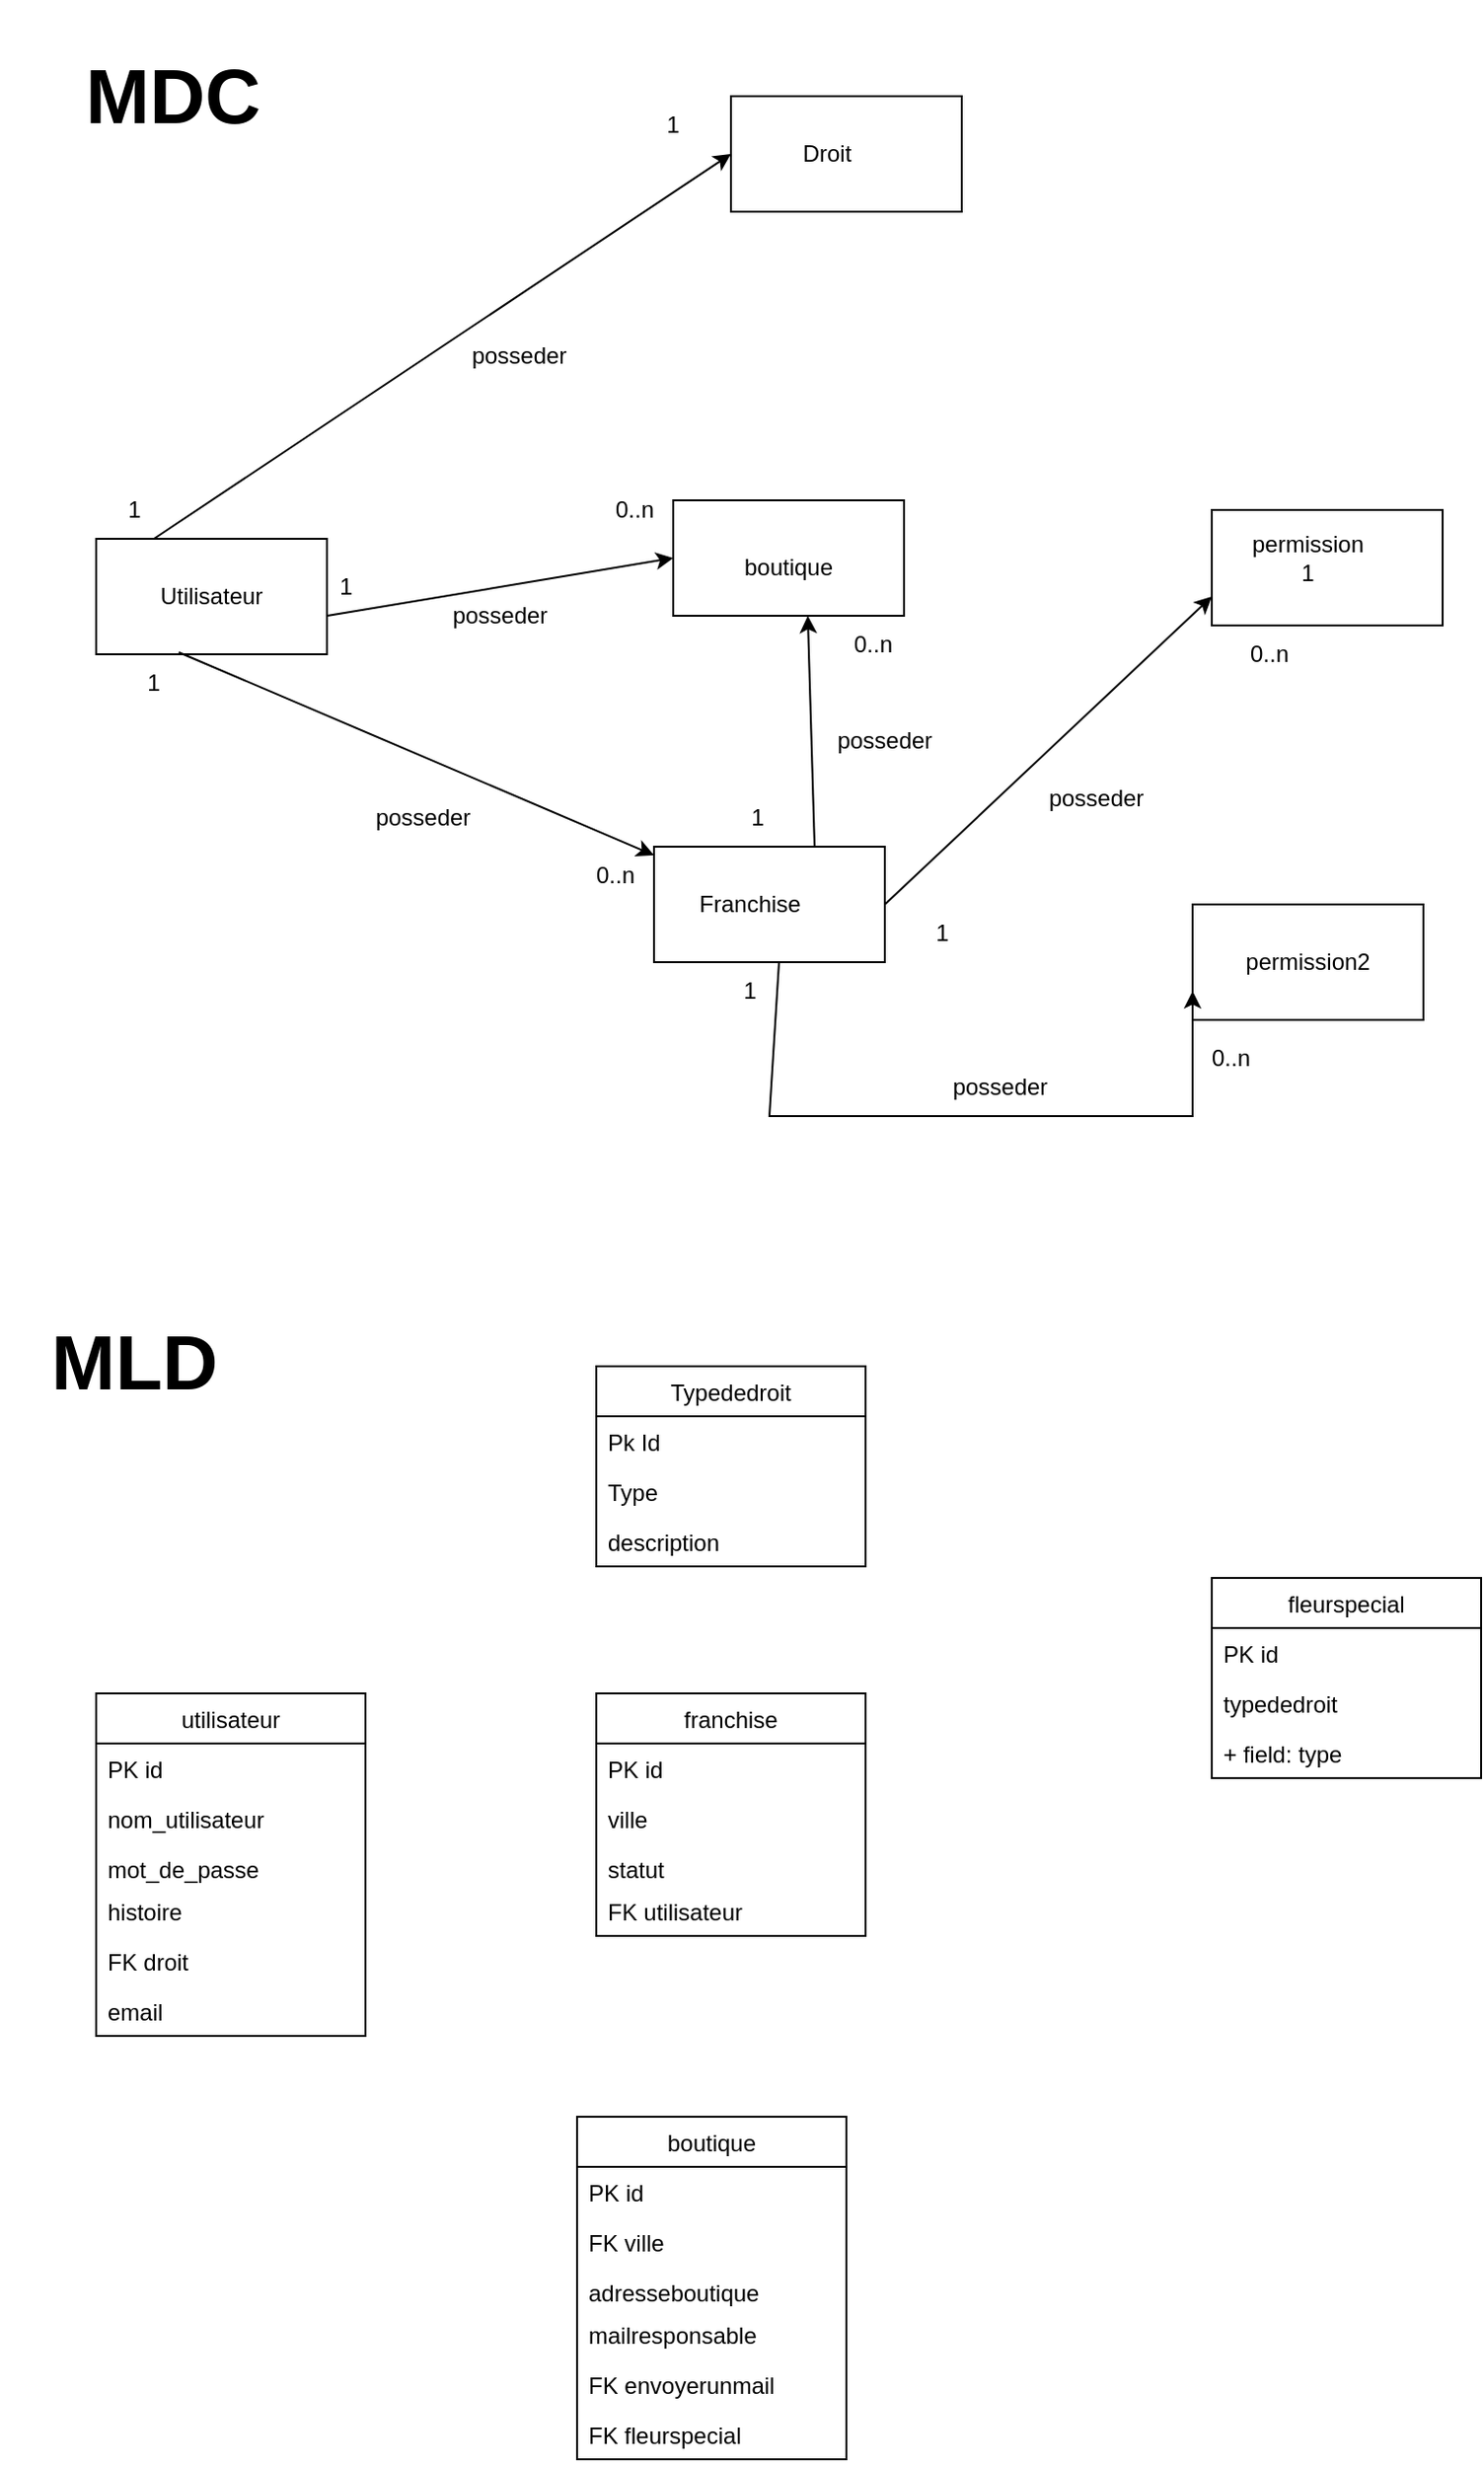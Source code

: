 <mxfile version="20.5.3" type="github">
  <diagram id="Sw3mhCS9h2yx5RLMBXyJ" name="Page-1">
    <mxGraphModel dx="1422" dy="698" grid="1" gridSize="10" guides="1" tooltips="1" connect="1" arrows="1" fold="1" page="1" pageScale="1" pageWidth="827" pageHeight="1169" math="0" shadow="0">
      <root>
        <mxCell id="0" />
        <mxCell id="1" parent="0" />
        <mxCell id="VseJZ_8Z9ylXVYze1xw6-1" value="" style="rounded=0;whiteSpace=wrap;html=1;" parent="1" vertex="1">
          <mxGeometry x="400" y="70" width="120" height="60" as="geometry" />
        </mxCell>
        <mxCell id="VseJZ_8Z9ylXVYze1xw6-2" value="Droit" style="text;html=1;strokeColor=none;fillColor=none;align=center;verticalAlign=middle;whiteSpace=wrap;rounded=0;" parent="1" vertex="1">
          <mxGeometry x="420" y="85" width="60" height="30" as="geometry" />
        </mxCell>
        <mxCell id="RIB7GfQ4DYZYRP1JDscV-1" value="" style="rounded=0;whiteSpace=wrap;html=1;" parent="1" vertex="1">
          <mxGeometry x="70" y="300" width="120" height="60" as="geometry" />
        </mxCell>
        <mxCell id="RIB7GfQ4DYZYRP1JDscV-2" value="" style="rounded=0;whiteSpace=wrap;html=1;" parent="1" vertex="1">
          <mxGeometry x="370" y="280" width="120" height="60" as="geometry" />
        </mxCell>
        <mxCell id="RIB7GfQ4DYZYRP1JDscV-3" value="" style="rounded=0;whiteSpace=wrap;html=1;" parent="1" vertex="1">
          <mxGeometry x="360" y="460" width="120" height="60" as="geometry" />
        </mxCell>
        <mxCell id="RIB7GfQ4DYZYRP1JDscV-4" value="" style="rounded=0;whiteSpace=wrap;html=1;" parent="1" vertex="1">
          <mxGeometry x="650" y="285" width="120" height="60" as="geometry" />
        </mxCell>
        <mxCell id="RIB7GfQ4DYZYRP1JDscV-5" value="Utilisateur" style="text;html=1;strokeColor=none;fillColor=none;align=center;verticalAlign=middle;whiteSpace=wrap;rounded=0;" parent="1" vertex="1">
          <mxGeometry x="100" y="315" width="60" height="30" as="geometry" />
        </mxCell>
        <mxCell id="RIB7GfQ4DYZYRP1JDscV-6" value="boutique" style="text;html=1;strokeColor=none;fillColor=none;align=center;verticalAlign=middle;whiteSpace=wrap;rounded=0;" parent="1" vertex="1">
          <mxGeometry x="400" y="300" width="60" height="30" as="geometry" />
        </mxCell>
        <mxCell id="RIB7GfQ4DYZYRP1JDscV-7" value="Franchise" style="text;html=1;strokeColor=none;fillColor=none;align=center;verticalAlign=middle;whiteSpace=wrap;rounded=0;" parent="1" vertex="1">
          <mxGeometry x="380" y="475" width="60" height="30" as="geometry" />
        </mxCell>
        <mxCell id="RIB7GfQ4DYZYRP1JDscV-8" value="permission 1" style="text;html=1;strokeColor=none;fillColor=none;align=center;verticalAlign=middle;whiteSpace=wrap;rounded=0;" parent="1" vertex="1">
          <mxGeometry x="670" y="295" width="60" height="30" as="geometry" />
        </mxCell>
        <mxCell id="RIB7GfQ4DYZYRP1JDscV-10" value="" style="endArrow=classic;html=1;rounded=0;entryX=0;entryY=0.5;entryDx=0;entryDy=0;" parent="1" target="VseJZ_8Z9ylXVYze1xw6-1" edge="1">
          <mxGeometry width="50" height="50" relative="1" as="geometry">
            <mxPoint x="100" y="300" as="sourcePoint" />
            <mxPoint x="150" y="250" as="targetPoint" />
          </mxGeometry>
        </mxCell>
        <mxCell id="RIB7GfQ4DYZYRP1JDscV-11" value="" style="endArrow=classic;html=1;rounded=0;entryX=0;entryY=0.5;entryDx=0;entryDy=0;" parent="1" target="RIB7GfQ4DYZYRP1JDscV-2" edge="1">
          <mxGeometry width="50" height="50" relative="1" as="geometry">
            <mxPoint x="190" y="340" as="sourcePoint" />
            <mxPoint x="360" y="340" as="targetPoint" />
            <Array as="points">
              <mxPoint x="190" y="340" />
            </Array>
          </mxGeometry>
        </mxCell>
        <mxCell id="RIB7GfQ4DYZYRP1JDscV-12" value="" style="endArrow=classic;html=1;rounded=0;exitX=0.358;exitY=0.983;exitDx=0;exitDy=0;exitPerimeter=0;" parent="1" source="RIB7GfQ4DYZYRP1JDscV-1" target="RIB7GfQ4DYZYRP1JDscV-3" edge="1">
          <mxGeometry width="50" height="50" relative="1" as="geometry">
            <mxPoint x="390" y="390" as="sourcePoint" />
            <mxPoint x="440" y="340" as="targetPoint" />
          </mxGeometry>
        </mxCell>
        <mxCell id="RIB7GfQ4DYZYRP1JDscV-13" value="" style="endArrow=classic;html=1;rounded=0;entryX=0.583;entryY=1;entryDx=0;entryDy=0;exitX=1;exitY=1;exitDx=0;exitDy=0;entryPerimeter=0;" parent="1" source="RIB7GfQ4DYZYRP1JDscV-24" target="RIB7GfQ4DYZYRP1JDscV-2" edge="1">
          <mxGeometry width="50" height="50" relative="1" as="geometry">
            <mxPoint x="390" y="390" as="sourcePoint" />
            <mxPoint x="440" y="340" as="targetPoint" />
          </mxGeometry>
        </mxCell>
        <mxCell id="RIB7GfQ4DYZYRP1JDscV-15" value="posseder" style="text;html=1;strokeColor=none;fillColor=none;align=center;verticalAlign=middle;whiteSpace=wrap;rounded=0;" parent="1" vertex="1">
          <mxGeometry x="260" y="190" width="60" height="30" as="geometry" />
        </mxCell>
        <mxCell id="RIB7GfQ4DYZYRP1JDscV-16" value="posseder" style="text;html=1;strokeColor=none;fillColor=none;align=center;verticalAlign=middle;whiteSpace=wrap;rounded=0;" parent="1" vertex="1">
          <mxGeometry x="250" y="325" width="60" height="30" as="geometry" />
        </mxCell>
        <mxCell id="RIB7GfQ4DYZYRP1JDscV-17" value="posseder" style="text;html=1;strokeColor=none;fillColor=none;align=center;verticalAlign=middle;whiteSpace=wrap;rounded=0;" parent="1" vertex="1">
          <mxGeometry x="210" y="430" width="60" height="30" as="geometry" />
        </mxCell>
        <mxCell id="RIB7GfQ4DYZYRP1JDscV-18" value="posseder" style="text;html=1;strokeColor=none;fillColor=none;align=center;verticalAlign=middle;whiteSpace=wrap;rounded=0;" parent="1" vertex="1">
          <mxGeometry x="560" y="420" width="60" height="30" as="geometry" />
        </mxCell>
        <mxCell id="RIB7GfQ4DYZYRP1JDscV-19" value="" style="endArrow=classic;html=1;rounded=0;entryX=0;entryY=0.75;entryDx=0;entryDy=0;" parent="1" target="RIB7GfQ4DYZYRP1JDscV-4" edge="1">
          <mxGeometry width="50" height="50" relative="1" as="geometry">
            <mxPoint x="480" y="490" as="sourcePoint" />
            <mxPoint x="530" y="440" as="targetPoint" />
          </mxGeometry>
        </mxCell>
        <mxCell id="RIB7GfQ4DYZYRP1JDscV-20" value="posseder" style="text;html=1;strokeColor=none;fillColor=none;align=center;verticalAlign=middle;whiteSpace=wrap;rounded=0;" parent="1" vertex="1">
          <mxGeometry x="450" y="390" width="60" height="30" as="geometry" />
        </mxCell>
        <mxCell id="RIB7GfQ4DYZYRP1JDscV-21" value="0..n" style="text;html=1;strokeColor=none;fillColor=none;align=center;verticalAlign=middle;whiteSpace=wrap;rounded=0;" parent="1" vertex="1">
          <mxGeometry x="310" y="460" width="60" height="30" as="geometry" />
        </mxCell>
        <mxCell id="RIB7GfQ4DYZYRP1JDscV-22" value="0..n" style="text;html=1;strokeColor=none;fillColor=none;align=center;verticalAlign=middle;whiteSpace=wrap;rounded=0;" parent="1" vertex="1">
          <mxGeometry x="320" y="270" width="60" height="30" as="geometry" />
        </mxCell>
        <mxCell id="RIB7GfQ4DYZYRP1JDscV-23" value="0..n" style="text;html=1;strokeColor=none;fillColor=none;align=center;verticalAlign=middle;whiteSpace=wrap;rounded=0;" parent="1" vertex="1">
          <mxGeometry x="650" y="345" width="60" height="30" as="geometry" />
        </mxCell>
        <mxCell id="RIB7GfQ4DYZYRP1JDscV-24" value="1" style="text;html=1;strokeColor=none;fillColor=none;align=center;verticalAlign=middle;whiteSpace=wrap;rounded=0;" parent="1" vertex="1">
          <mxGeometry x="383.5" y="430" width="60" height="30" as="geometry" />
        </mxCell>
        <mxCell id="RIB7GfQ4DYZYRP1JDscV-25" value="1" style="text;html=1;strokeColor=none;fillColor=none;align=center;verticalAlign=middle;whiteSpace=wrap;rounded=0;" parent="1" vertex="1">
          <mxGeometry x="480" y="490" width="60" height="30" as="geometry" />
        </mxCell>
        <mxCell id="RIB7GfQ4DYZYRP1JDscV-26" value="0..n" style="text;html=1;strokeColor=none;fillColor=none;align=center;verticalAlign=middle;whiteSpace=wrap;rounded=0;" parent="1" vertex="1">
          <mxGeometry x="443.5" y="340" width="60" height="30" as="geometry" />
        </mxCell>
        <mxCell id="RIB7GfQ4DYZYRP1JDscV-27" value="1" style="text;html=1;strokeColor=none;fillColor=none;align=center;verticalAlign=middle;whiteSpace=wrap;rounded=0;" parent="1" vertex="1">
          <mxGeometry x="70" y="360" width="60" height="30" as="geometry" />
        </mxCell>
        <mxCell id="RIB7GfQ4DYZYRP1JDscV-28" value="1" style="text;html=1;strokeColor=none;fillColor=none;align=center;verticalAlign=middle;whiteSpace=wrap;rounded=0;" parent="1" vertex="1">
          <mxGeometry x="170" y="310" width="60" height="30" as="geometry" />
        </mxCell>
        <mxCell id="RIB7GfQ4DYZYRP1JDscV-29" value="1" style="text;html=1;strokeColor=none;fillColor=none;align=center;verticalAlign=middle;whiteSpace=wrap;rounded=0;" parent="1" vertex="1">
          <mxGeometry x="60" y="270" width="60" height="30" as="geometry" />
        </mxCell>
        <mxCell id="RIB7GfQ4DYZYRP1JDscV-30" value="1" style="text;html=1;strokeColor=none;fillColor=none;align=center;verticalAlign=middle;whiteSpace=wrap;rounded=0;" parent="1" vertex="1">
          <mxGeometry x="340" y="70" width="60" height="30" as="geometry" />
        </mxCell>
        <mxCell id="l4ryFptSZQTTTeuEgAMb-1" value="MDC" style="text;align=center;fontStyle=1;verticalAlign=middle;spacingLeft=3;spacingRight=3;strokeColor=none;rotatable=0;points=[[0,0.5],[1,0.5]];portConstraint=eastwest;fontSize=40;" vertex="1" parent="1">
          <mxGeometry x="20" y="20" width="180" height="90" as="geometry" />
        </mxCell>
        <mxCell id="l4ryFptSZQTTTeuEgAMb-2" value="MLD" style="text;align=center;fontStyle=1;verticalAlign=middle;spacingLeft=3;spacingRight=3;strokeColor=none;rotatable=0;points=[[0,0.5],[1,0.5]];portConstraint=eastwest;fontSize=40;" vertex="1" parent="1">
          <mxGeometry x="50" y="710" width="80" height="26" as="geometry" />
        </mxCell>
        <mxCell id="l4ryFptSZQTTTeuEgAMb-7" value="Typededroit" style="swimlane;fontStyle=0;childLayout=stackLayout;horizontal=1;startSize=26;fillColor=none;horizontalStack=0;resizeParent=1;resizeParentMax=0;resizeLast=0;collapsible=1;marginBottom=0;fontSize=12;" vertex="1" parent="1">
          <mxGeometry x="330" y="730" width="140" height="104" as="geometry" />
        </mxCell>
        <mxCell id="l4ryFptSZQTTTeuEgAMb-8" value="Pk Id" style="text;strokeColor=none;fillColor=none;align=left;verticalAlign=top;spacingLeft=4;spacingRight=4;overflow=hidden;rotatable=0;points=[[0,0.5],[1,0.5]];portConstraint=eastwest;fontSize=12;" vertex="1" parent="l4ryFptSZQTTTeuEgAMb-7">
          <mxGeometry y="26" width="140" height="26" as="geometry" />
        </mxCell>
        <mxCell id="l4ryFptSZQTTTeuEgAMb-9" value="Type" style="text;strokeColor=none;fillColor=none;align=left;verticalAlign=top;spacingLeft=4;spacingRight=4;overflow=hidden;rotatable=0;points=[[0,0.5],[1,0.5]];portConstraint=eastwest;fontSize=12;" vertex="1" parent="l4ryFptSZQTTTeuEgAMb-7">
          <mxGeometry y="52" width="140" height="26" as="geometry" />
        </mxCell>
        <mxCell id="l4ryFptSZQTTTeuEgAMb-10" value="description" style="text;strokeColor=none;fillColor=none;align=left;verticalAlign=top;spacingLeft=4;spacingRight=4;overflow=hidden;rotatable=0;points=[[0,0.5],[1,0.5]];portConstraint=eastwest;fontSize=12;" vertex="1" parent="l4ryFptSZQTTTeuEgAMb-7">
          <mxGeometry y="78" width="140" height="26" as="geometry" />
        </mxCell>
        <mxCell id="l4ryFptSZQTTTeuEgAMb-12" value="utilisateur" style="swimlane;fontStyle=0;childLayout=stackLayout;horizontal=1;startSize=26;fillColor=none;horizontalStack=0;resizeParent=1;resizeParentMax=0;resizeLast=0;collapsible=1;marginBottom=0;fontSize=12;" vertex="1" parent="1">
          <mxGeometry x="70" y="900" width="140" height="178" as="geometry" />
        </mxCell>
        <mxCell id="l4ryFptSZQTTTeuEgAMb-13" value="PK id" style="text;strokeColor=none;fillColor=none;align=left;verticalAlign=top;spacingLeft=4;spacingRight=4;overflow=hidden;rotatable=0;points=[[0,0.5],[1,0.5]];portConstraint=eastwest;fontSize=12;" vertex="1" parent="l4ryFptSZQTTTeuEgAMb-12">
          <mxGeometry y="26" width="140" height="26" as="geometry" />
        </mxCell>
        <mxCell id="l4ryFptSZQTTTeuEgAMb-14" value="nom_utilisateur" style="text;strokeColor=none;fillColor=none;align=left;verticalAlign=top;spacingLeft=4;spacingRight=4;overflow=hidden;rotatable=0;points=[[0,0.5],[1,0.5]];portConstraint=eastwest;fontSize=12;" vertex="1" parent="l4ryFptSZQTTTeuEgAMb-12">
          <mxGeometry y="52" width="140" height="26" as="geometry" />
        </mxCell>
        <mxCell id="l4ryFptSZQTTTeuEgAMb-15" value="mot_de_passe" style="text;strokeColor=none;fillColor=none;align=left;verticalAlign=top;spacingLeft=4;spacingRight=4;overflow=hidden;rotatable=0;points=[[0,0.5],[1,0.5]];portConstraint=eastwest;fontSize=12;" vertex="1" parent="l4ryFptSZQTTTeuEgAMb-12">
          <mxGeometry y="78" width="140" height="22" as="geometry" />
        </mxCell>
        <mxCell id="l4ryFptSZQTTTeuEgAMb-16" value="histoire" style="text;strokeColor=none;fillColor=none;align=left;verticalAlign=top;spacingLeft=4;spacingRight=4;overflow=hidden;rotatable=0;points=[[0,0.5],[1,0.5]];portConstraint=eastwest;fontSize=12;" vertex="1" parent="l4ryFptSZQTTTeuEgAMb-12">
          <mxGeometry y="100" width="140" height="26" as="geometry" />
        </mxCell>
        <mxCell id="l4ryFptSZQTTTeuEgAMb-17" value="FK droit" style="text;strokeColor=none;fillColor=none;align=left;verticalAlign=top;spacingLeft=4;spacingRight=4;overflow=hidden;rotatable=0;points=[[0,0.5],[1,0.5]];portConstraint=eastwest;fontSize=12;" vertex="1" parent="l4ryFptSZQTTTeuEgAMb-12">
          <mxGeometry y="126" width="140" height="26" as="geometry" />
        </mxCell>
        <mxCell id="l4ryFptSZQTTTeuEgAMb-18" value="email" style="text;strokeColor=none;fillColor=none;align=left;verticalAlign=top;spacingLeft=4;spacingRight=4;overflow=hidden;rotatable=0;points=[[0,0.5],[1,0.5]];portConstraint=eastwest;fontSize=12;" vertex="1" parent="l4ryFptSZQTTTeuEgAMb-12">
          <mxGeometry y="152" width="140" height="26" as="geometry" />
        </mxCell>
        <mxCell id="l4ryFptSZQTTTeuEgAMb-19" value="franchise" style="swimlane;fontStyle=0;childLayout=stackLayout;horizontal=1;startSize=26;fillColor=none;horizontalStack=0;resizeParent=1;resizeParentMax=0;resizeLast=0;collapsible=1;marginBottom=0;fontSize=12;" vertex="1" parent="1">
          <mxGeometry x="330" y="900" width="140" height="126" as="geometry" />
        </mxCell>
        <mxCell id="l4ryFptSZQTTTeuEgAMb-20" value="PK id" style="text;strokeColor=none;fillColor=none;align=left;verticalAlign=top;spacingLeft=4;spacingRight=4;overflow=hidden;rotatable=0;points=[[0,0.5],[1,0.5]];portConstraint=eastwest;fontSize=12;" vertex="1" parent="l4ryFptSZQTTTeuEgAMb-19">
          <mxGeometry y="26" width="140" height="26" as="geometry" />
        </mxCell>
        <mxCell id="l4ryFptSZQTTTeuEgAMb-21" value="ville" style="text;strokeColor=none;fillColor=none;align=left;verticalAlign=top;spacingLeft=4;spacingRight=4;overflow=hidden;rotatable=0;points=[[0,0.5],[1,0.5]];portConstraint=eastwest;fontSize=12;" vertex="1" parent="l4ryFptSZQTTTeuEgAMb-19">
          <mxGeometry y="52" width="140" height="26" as="geometry" />
        </mxCell>
        <mxCell id="l4ryFptSZQTTTeuEgAMb-22" value="statut" style="text;strokeColor=none;fillColor=none;align=left;verticalAlign=top;spacingLeft=4;spacingRight=4;overflow=hidden;rotatable=0;points=[[0,0.5],[1,0.5]];portConstraint=eastwest;fontSize=12;" vertex="1" parent="l4ryFptSZQTTTeuEgAMb-19">
          <mxGeometry y="78" width="140" height="22" as="geometry" />
        </mxCell>
        <mxCell id="l4ryFptSZQTTTeuEgAMb-23" value="FK utilisateur" style="text;strokeColor=none;fillColor=none;align=left;verticalAlign=top;spacingLeft=4;spacingRight=4;overflow=hidden;rotatable=0;points=[[0,0.5],[1,0.5]];portConstraint=eastwest;fontSize=12;" vertex="1" parent="l4ryFptSZQTTTeuEgAMb-19">
          <mxGeometry y="100" width="140" height="26" as="geometry" />
        </mxCell>
        <mxCell id="l4ryFptSZQTTTeuEgAMb-26" value="boutique" style="swimlane;fontStyle=0;childLayout=stackLayout;horizontal=1;startSize=26;fillColor=none;horizontalStack=0;resizeParent=1;resizeParentMax=0;resizeLast=0;collapsible=1;marginBottom=0;fontSize=12;" vertex="1" parent="1">
          <mxGeometry x="320" y="1120" width="140" height="178" as="geometry" />
        </mxCell>
        <mxCell id="l4ryFptSZQTTTeuEgAMb-27" value="PK id" style="text;strokeColor=none;fillColor=none;align=left;verticalAlign=top;spacingLeft=4;spacingRight=4;overflow=hidden;rotatable=0;points=[[0,0.5],[1,0.5]];portConstraint=eastwest;fontSize=12;" vertex="1" parent="l4ryFptSZQTTTeuEgAMb-26">
          <mxGeometry y="26" width="140" height="26" as="geometry" />
        </mxCell>
        <mxCell id="l4ryFptSZQTTTeuEgAMb-28" value="FK ville" style="text;strokeColor=none;fillColor=none;align=left;verticalAlign=top;spacingLeft=4;spacingRight=4;overflow=hidden;rotatable=0;points=[[0,0.5],[1,0.5]];portConstraint=eastwest;fontSize=12;" vertex="1" parent="l4ryFptSZQTTTeuEgAMb-26">
          <mxGeometry y="52" width="140" height="26" as="geometry" />
        </mxCell>
        <mxCell id="l4ryFptSZQTTTeuEgAMb-29" value="adresseboutique    " style="text;strokeColor=none;fillColor=none;align=left;verticalAlign=top;spacingLeft=4;spacingRight=4;overflow=hidden;rotatable=0;points=[[0,0.5],[1,0.5]];portConstraint=eastwest;fontSize=12;" vertex="1" parent="l4ryFptSZQTTTeuEgAMb-26">
          <mxGeometry y="78" width="140" height="22" as="geometry" />
        </mxCell>
        <mxCell id="l4ryFptSZQTTTeuEgAMb-30" value="mailresponsable" style="text;strokeColor=none;fillColor=none;align=left;verticalAlign=top;spacingLeft=4;spacingRight=4;overflow=hidden;rotatable=0;points=[[0,0.5],[1,0.5]];portConstraint=eastwest;fontSize=12;" vertex="1" parent="l4ryFptSZQTTTeuEgAMb-26">
          <mxGeometry y="100" width="140" height="26" as="geometry" />
        </mxCell>
        <mxCell id="l4ryFptSZQTTTeuEgAMb-31" value="FK envoyerunmail" style="text;strokeColor=none;fillColor=none;align=left;verticalAlign=top;spacingLeft=4;spacingRight=4;overflow=hidden;rotatable=0;points=[[0,0.5],[1,0.5]];portConstraint=eastwest;fontSize=12;" vertex="1" parent="l4ryFptSZQTTTeuEgAMb-26">
          <mxGeometry y="126" width="140" height="26" as="geometry" />
        </mxCell>
        <mxCell id="l4ryFptSZQTTTeuEgAMb-32" value="FK fleurspecial" style="text;strokeColor=none;fillColor=none;align=left;verticalAlign=top;spacingLeft=4;spacingRight=4;overflow=hidden;rotatable=0;points=[[0,0.5],[1,0.5]];portConstraint=eastwest;fontSize=12;" vertex="1" parent="l4ryFptSZQTTTeuEgAMb-26">
          <mxGeometry y="152" width="140" height="26" as="geometry" />
        </mxCell>
        <mxCell id="l4ryFptSZQTTTeuEgAMb-33" value="" style="rounded=0;whiteSpace=wrap;html=1;" vertex="1" parent="1">
          <mxGeometry x="640" y="490" width="120" height="60" as="geometry" />
        </mxCell>
        <mxCell id="l4ryFptSZQTTTeuEgAMb-35" value="permission2" style="text;html=1;strokeColor=none;fillColor=none;align=center;verticalAlign=middle;whiteSpace=wrap;rounded=0;fontSize=12;" vertex="1" parent="1">
          <mxGeometry x="670" y="505" width="60" height="30" as="geometry" />
        </mxCell>
        <mxCell id="l4ryFptSZQTTTeuEgAMb-36" value="" style="endArrow=classic;html=1;rounded=0;entryX=0;entryY=0.75;entryDx=0;entryDy=0;" edge="1" parent="1" target="l4ryFptSZQTTTeuEgAMb-33">
          <mxGeometry width="50" height="50" relative="1" as="geometry">
            <mxPoint x="425" y="520" as="sourcePoint" />
            <mxPoint x="595" y="360" as="targetPoint" />
            <Array as="points">
              <mxPoint x="420" y="600" />
              <mxPoint x="640" y="600" />
            </Array>
          </mxGeometry>
        </mxCell>
        <mxCell id="l4ryFptSZQTTTeuEgAMb-37" value="1" style="text;html=1;strokeColor=none;fillColor=none;align=center;verticalAlign=middle;whiteSpace=wrap;rounded=0;" vertex="1" parent="1">
          <mxGeometry x="380" y="520" width="60" height="30" as="geometry" />
        </mxCell>
        <mxCell id="l4ryFptSZQTTTeuEgAMb-38" value="0..n" style="text;html=1;strokeColor=none;fillColor=none;align=center;verticalAlign=middle;whiteSpace=wrap;rounded=0;" vertex="1" parent="1">
          <mxGeometry x="630" y="555" width="60" height="30" as="geometry" />
        </mxCell>
        <mxCell id="l4ryFptSZQTTTeuEgAMb-39" value="posseder" style="text;html=1;strokeColor=none;fillColor=none;align=center;verticalAlign=middle;whiteSpace=wrap;rounded=0;" vertex="1" parent="1">
          <mxGeometry x="510" y="570" width="60" height="30" as="geometry" />
        </mxCell>
        <mxCell id="l4ryFptSZQTTTeuEgAMb-40" value="fleurspecial" style="swimlane;fontStyle=0;childLayout=stackLayout;horizontal=1;startSize=26;fillColor=none;horizontalStack=0;resizeParent=1;resizeParentMax=0;resizeLast=0;collapsible=1;marginBottom=0;fontSize=12;" vertex="1" parent="1">
          <mxGeometry x="650" y="840" width="140" height="104" as="geometry" />
        </mxCell>
        <mxCell id="l4ryFptSZQTTTeuEgAMb-41" value="PK id" style="text;strokeColor=none;fillColor=none;align=left;verticalAlign=top;spacingLeft=4;spacingRight=4;overflow=hidden;rotatable=0;points=[[0,0.5],[1,0.5]];portConstraint=eastwest;fontSize=12;" vertex="1" parent="l4ryFptSZQTTTeuEgAMb-40">
          <mxGeometry y="26" width="140" height="26" as="geometry" />
        </mxCell>
        <mxCell id="l4ryFptSZQTTTeuEgAMb-42" value="typededroit" style="text;strokeColor=none;fillColor=none;align=left;verticalAlign=top;spacingLeft=4;spacingRight=4;overflow=hidden;rotatable=0;points=[[0,0.5],[1,0.5]];portConstraint=eastwest;fontSize=12;" vertex="1" parent="l4ryFptSZQTTTeuEgAMb-40">
          <mxGeometry y="52" width="140" height="26" as="geometry" />
        </mxCell>
        <mxCell id="l4ryFptSZQTTTeuEgAMb-43" value="+ field: type" style="text;strokeColor=none;fillColor=none;align=left;verticalAlign=top;spacingLeft=4;spacingRight=4;overflow=hidden;rotatable=0;points=[[0,0.5],[1,0.5]];portConstraint=eastwest;fontSize=12;" vertex="1" parent="l4ryFptSZQTTTeuEgAMb-40">
          <mxGeometry y="78" width="140" height="26" as="geometry" />
        </mxCell>
      </root>
    </mxGraphModel>
  </diagram>
</mxfile>
